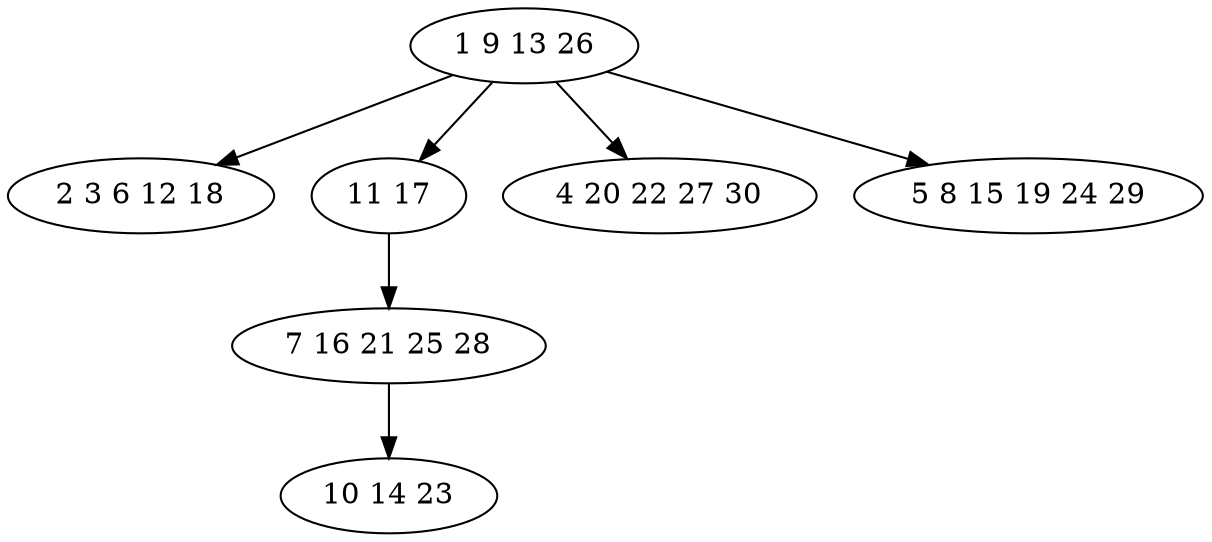 digraph true_tree {
	"0" -> "1"
	"0" -> "2"
	"0" -> "3"
	"2" -> "4"
	"0" -> "5"
	"4" -> "6"
	"0" [label="1 9 13 26"];
	"1" [label="2 3 6 12 18"];
	"2" [label="11 17"];
	"3" [label="4 20 22 27 30"];
	"4" [label="7 16 21 25 28"];
	"5" [label="5 8 15 19 24 29"];
	"6" [label="10 14 23"];
}
